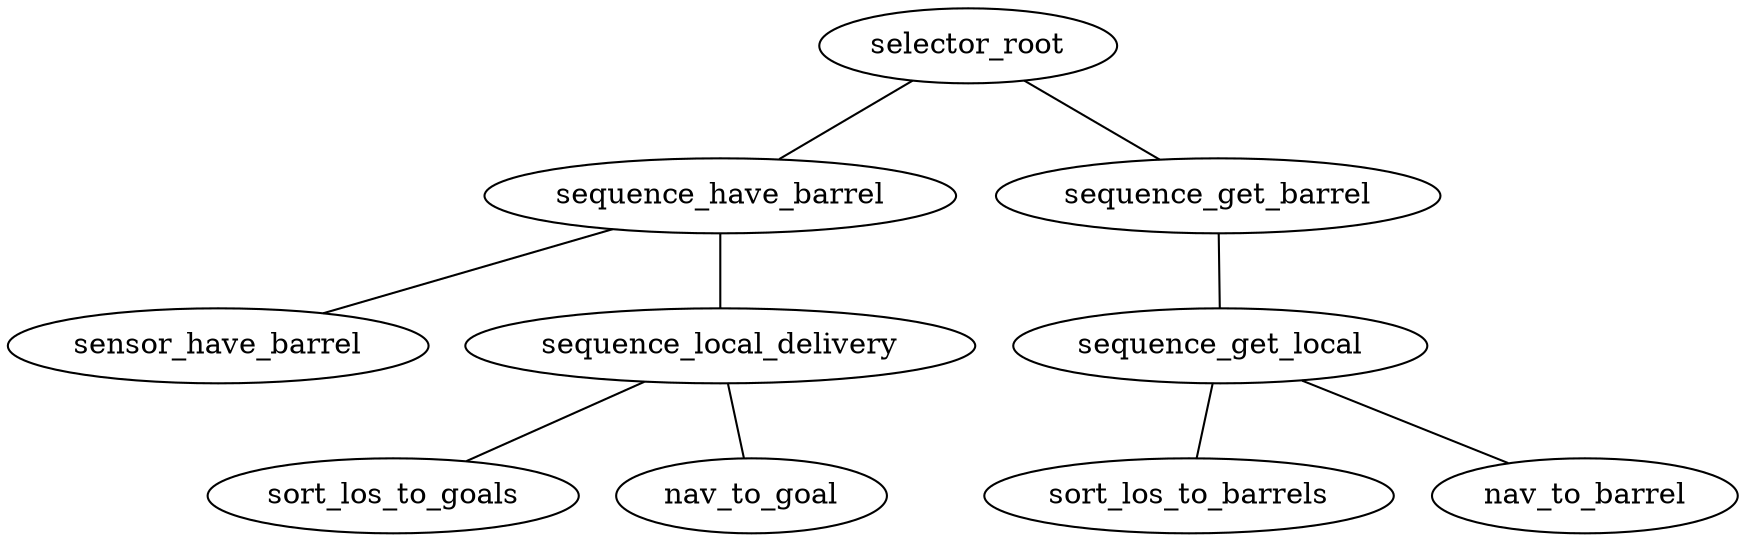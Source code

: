 graph BarrelSimple {
	selector_root
	sequence_have_barrel
	sensor_have_barrel
	sequence_local_delivery
	sort_los_to_goals
	nav_to_goal
	sequence_local_delivery -- sort_los_to_goals
	sequence_local_delivery -- nav_to_goal
	sequence_have_barrel -- sensor_have_barrel
	sequence_have_barrel -- sequence_local_delivery
	sequence_get_barrel
	sequence_get_local
	sort_los_to_barrels
	nav_to_barrel
	sequence_get_local -- sort_los_to_barrels
	sequence_get_local -- nav_to_barrel
	sequence_get_barrel -- sequence_get_local
	selector_root -- sequence_have_barrel
	selector_root -- sequence_get_barrel
}
